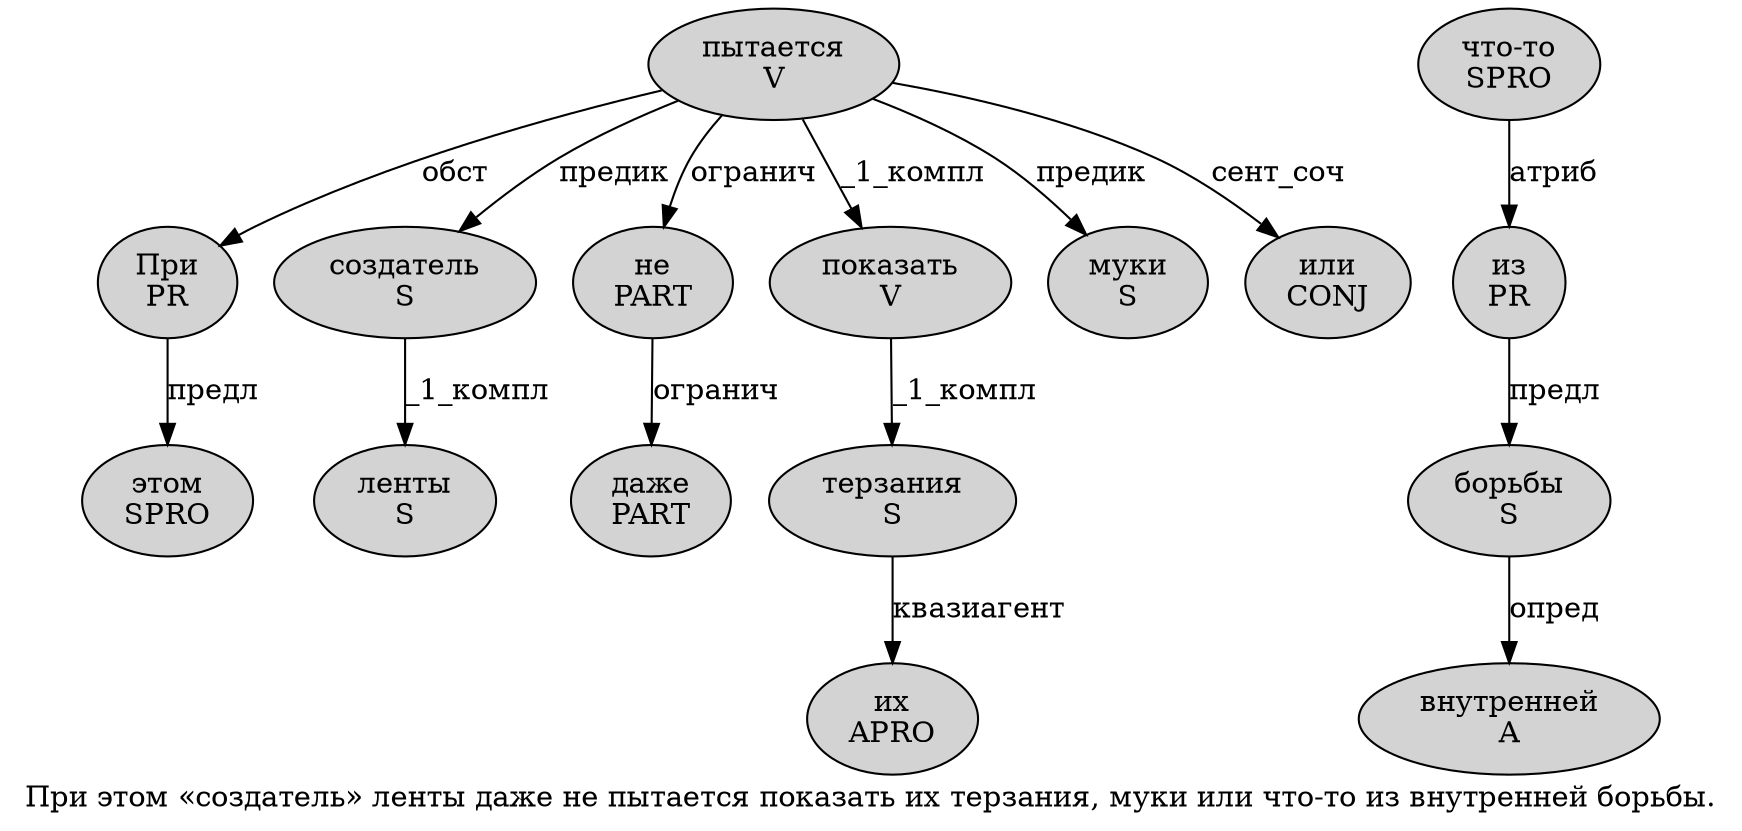 digraph SENTENCE_3040 {
	graph [label="При этом «создатель» ленты даже не пытается показать их терзания, муки или что-то из внутренней борьбы."]
	node [style=filled]
		0 [label="При
PR" color="" fillcolor=lightgray penwidth=1 shape=ellipse]
		1 [label="этом
SPRO" color="" fillcolor=lightgray penwidth=1 shape=ellipse]
		3 [label="создатель
S" color="" fillcolor=lightgray penwidth=1 shape=ellipse]
		5 [label="ленты
S" color="" fillcolor=lightgray penwidth=1 shape=ellipse]
		6 [label="даже
PART" color="" fillcolor=lightgray penwidth=1 shape=ellipse]
		7 [label="не
PART" color="" fillcolor=lightgray penwidth=1 shape=ellipse]
		8 [label="пытается
V" color="" fillcolor=lightgray penwidth=1 shape=ellipse]
		9 [label="показать
V" color="" fillcolor=lightgray penwidth=1 shape=ellipse]
		10 [label="их
APRO" color="" fillcolor=lightgray penwidth=1 shape=ellipse]
		11 [label="терзания
S" color="" fillcolor=lightgray penwidth=1 shape=ellipse]
		13 [label="муки
S" color="" fillcolor=lightgray penwidth=1 shape=ellipse]
		14 [label="или
CONJ" color="" fillcolor=lightgray penwidth=1 shape=ellipse]
		15 [label="что-то
SPRO" color="" fillcolor=lightgray penwidth=1 shape=ellipse]
		16 [label="из
PR" color="" fillcolor=lightgray penwidth=1 shape=ellipse]
		17 [label="внутренней
A" color="" fillcolor=lightgray penwidth=1 shape=ellipse]
		18 [label="борьбы
S" color="" fillcolor=lightgray penwidth=1 shape=ellipse]
			15 -> 16 [label="атриб"]
			11 -> 10 [label="квазиагент"]
			16 -> 18 [label="предл"]
			0 -> 1 [label="предл"]
			9 -> 11 [label="_1_компл"]
			7 -> 6 [label="огранич"]
			18 -> 17 [label="опред"]
			8 -> 0 [label="обст"]
			8 -> 3 [label="предик"]
			8 -> 7 [label="огранич"]
			8 -> 9 [label="_1_компл"]
			8 -> 13 [label="предик"]
			8 -> 14 [label="сент_соч"]
			3 -> 5 [label="_1_компл"]
}